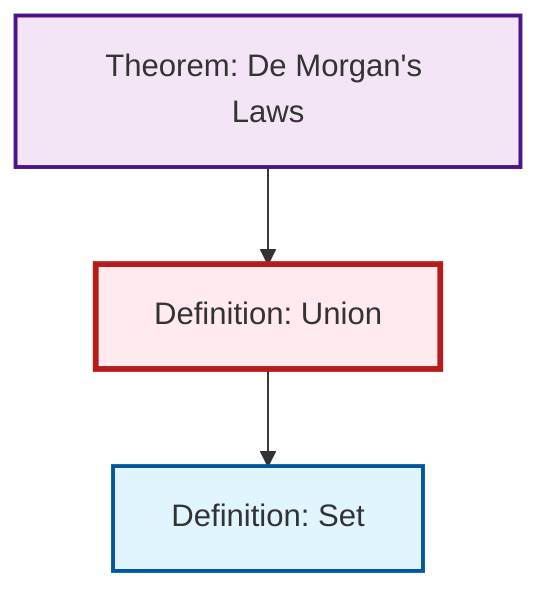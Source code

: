 graph TD
    classDef definition fill:#e1f5fe,stroke:#01579b,stroke-width:2px
    classDef theorem fill:#f3e5f5,stroke:#4a148c,stroke-width:2px
    classDef axiom fill:#fff3e0,stroke:#e65100,stroke-width:2px
    classDef example fill:#e8f5e9,stroke:#1b5e20,stroke-width:2px
    classDef current fill:#ffebee,stroke:#b71c1c,stroke-width:3px
    def-union["Definition: Union"]:::definition
    thm-de-morgan["Theorem: De Morgan's Laws"]:::theorem
    def-set["Definition: Set"]:::definition
    def-union --> def-set
    thm-de-morgan --> def-union
    class def-union current